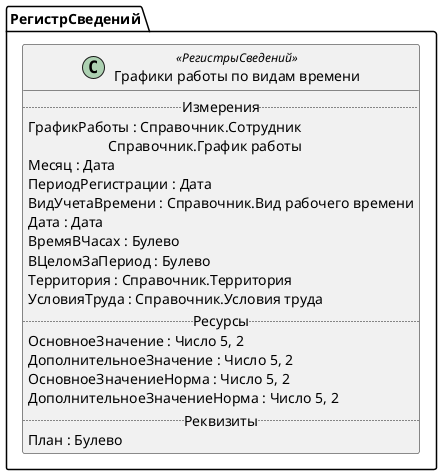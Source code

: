 ﻿@startuml ГрафикиРаботыПоВидамВремени
'!include templates.wsd
'..\include templates.wsd
class РегистрСведений.ГрафикиРаботыПоВидамВремени as "Графики работы по видам времени" <<РегистрыСведений>>
{
..Измерения..
ГрафикРаботы : Справочник.Сотрудник\rСправочник.График работы
Месяц : Дата
ПериодРегистрации : Дата
ВидУчетаВремени : Справочник.Вид рабочего времени
Дата : Дата
ВремяВЧасах : Булево
ВЦеломЗаПериод : Булево
Территория : Справочник.Территория
УсловияТруда : Справочник.Условия труда
..Ресурсы..
ОсновноеЗначение : Число 5, 2
ДополнительноеЗначение : Число 5, 2
ОсновноеЗначениеНорма : Число 5, 2
ДополнительноеЗначениеНорма : Число 5, 2
..Реквизиты..
План : Булево
}
@enduml
